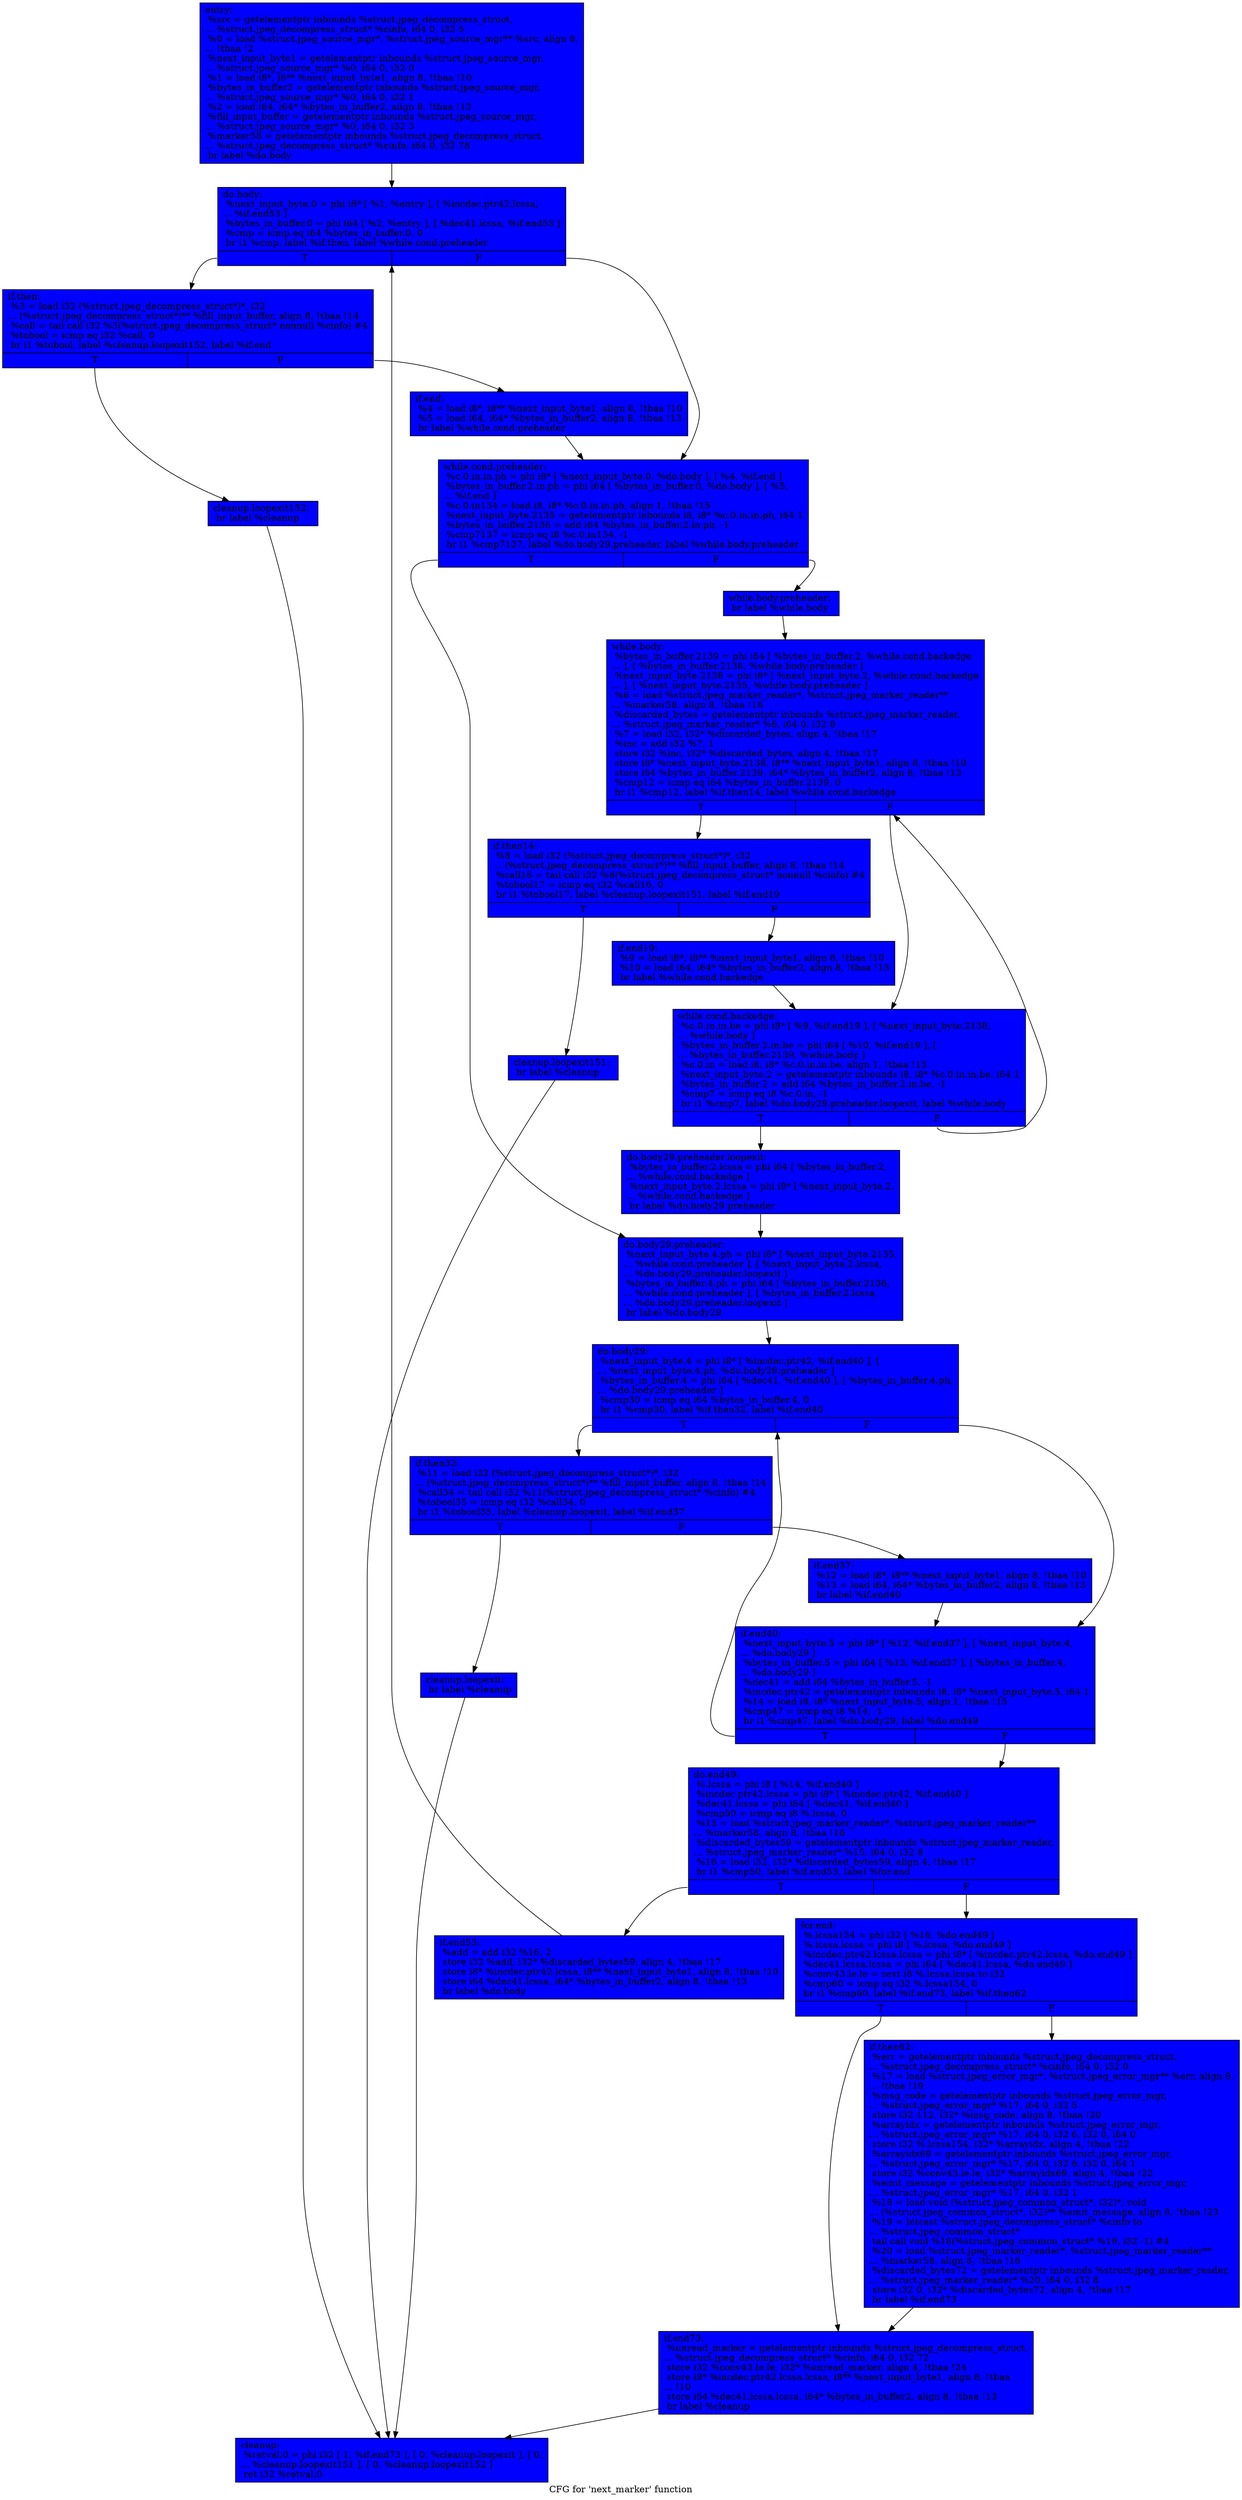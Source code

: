 digraph "CFG for 'next_marker' function" {
	label="CFG for 'next_marker' function";

	Node0x6913450 [shape=record, style = filled, fillcolor = blue, label="{entry:\l  %src = getelementptr inbounds %struct.jpeg_decompress_struct,\l... %struct.jpeg_decompress_struct* %cinfo, i64 0, i32 5\l  %0 = load %struct.jpeg_source_mgr*, %struct.jpeg_source_mgr** %src, align 8,\l... !tbaa !2\l  %next_input_byte1 = getelementptr inbounds %struct.jpeg_source_mgr,\l... %struct.jpeg_source_mgr* %0, i64 0, i32 0\l  %1 = load i8*, i8** %next_input_byte1, align 8, !tbaa !10\l  %bytes_in_buffer2 = getelementptr inbounds %struct.jpeg_source_mgr,\l... %struct.jpeg_source_mgr* %0, i64 0, i32 1\l  %2 = load i64, i64* %bytes_in_buffer2, align 8, !tbaa !13\l  %fill_input_buffer = getelementptr inbounds %struct.jpeg_source_mgr,\l... %struct.jpeg_source_mgr* %0, i64 0, i32 3\l  %marker58 = getelementptr inbounds %struct.jpeg_decompress_struct,\l... %struct.jpeg_decompress_struct* %cinfo, i64 0, i32 78\l  br label %do.body\l}"];
	Node0x6913450 -> Node0x6913d00;
	Node0x6913d00 [shape=record, style = filled, fillcolor = blue, label="{do.body:                                          \l  %next_input_byte.0 = phi i8* [ %1, %entry ], [ %incdec.ptr42.lcssa,\l... %if.end53 ]\l  %bytes_in_buffer.0 = phi i64 [ %2, %entry ], [ %dec41.lcssa, %if.end53 ]\l  %cmp = icmp eq i64 %bytes_in_buffer.0, 0\l  br i1 %cmp, label %if.then, label %while.cond.preheader\l|{<s0>T|<s1>F}}"];
	Node0x6913d00:s0 -> Node0x69142e0;
	Node0x6913d00:s1 -> Node0x69133b0;
	Node0x69142e0 [shape=record, style = filled, fillcolor = blue, label="{if.then:                                          \l  %3 = load i32 (%struct.jpeg_decompress_struct*)*, i32\l... (%struct.jpeg_decompress_struct*)** %fill_input_buffer, align 8, !tbaa !14\l  %call = tail call i32 %3(%struct.jpeg_decompress_struct* nonnull %cinfo) #4\l  %tobool = icmp eq i32 %call, 0\l  br i1 %tobool, label %cleanup.loopexit152, label %if.end\l|{<s0>T|<s1>F}}"];
	Node0x69142e0:s0 -> Node0x69148f0;
	Node0x69142e0:s1 -> Node0x69149c0;
	Node0x69149c0 [shape=record, style = filled, fillcolor = blue, label="{if.end:                                           \l  %4 = load i8*, i8** %next_input_byte1, align 8, !tbaa !10\l  %5 = load i64, i64* %bytes_in_buffer2, align 8, !tbaa !13\l  br label %while.cond.preheader\l}"];
	Node0x69149c0 -> Node0x69133b0;
	Node0x69133b0 [shape=record, style = filled, fillcolor = blue, label="{while.cond.preheader:                             \l  %c.0.in.in.ph = phi i8* [ %next_input_byte.0, %do.body ], [ %4, %if.end ]\l  %bytes_in_buffer.2.in.ph = phi i64 [ %bytes_in_buffer.0, %do.body ], [ %5,\l... %if.end ]\l  %c.0.in134 = load i8, i8* %c.0.in.in.ph, align 1, !tbaa !15\l  %next_input_byte.2135 = getelementptr inbounds i8, i8* %c.0.in.in.ph, i64 1\l  %bytes_in_buffer.2136 = add i64 %bytes_in_buffer.2.in.ph, -1\l  %cmp7137 = icmp eq i8 %c.0.in134, -1\l  br i1 %cmp7137, label %do.body29.preheader, label %while.body.preheader\l|{<s0>T|<s1>F}}"];
	Node0x69133b0:s0 -> Node0x6915e10;
	Node0x69133b0:s1 -> Node0x69143d0;
	Node0x69143d0 [shape=record, style = filled, fillcolor = blue, label="{while.body.preheader:                             \l  br label %while.body\l}"];
	Node0x69143d0 -> Node0x6916240;
	Node0x6916240 [shape=record, style = filled, fillcolor = blue, label="{while.body:                                       \l  %bytes_in_buffer.2139 = phi i64 [ %bytes_in_buffer.2, %while.cond.backedge\l... ], [ %bytes_in_buffer.2136, %while.body.preheader ]\l  %next_input_byte.2138 = phi i8* [ %next_input_byte.2, %while.cond.backedge\l... ], [ %next_input_byte.2135, %while.body.preheader ]\l  %6 = load %struct.jpeg_marker_reader*, %struct.jpeg_marker_reader**\l... %marker58, align 8, !tbaa !16\l  %discarded_bytes = getelementptr inbounds %struct.jpeg_marker_reader,\l... %struct.jpeg_marker_reader* %6, i64 0, i32 8\l  %7 = load i32, i32* %discarded_bytes, align 4, !tbaa !17\l  %inc = add i32 %7, 1\l  store i32 %inc, i32* %discarded_bytes, align 4, !tbaa !17\l  store i8* %next_input_byte.2138, i8** %next_input_byte1, align 8, !tbaa !10\l  store i64 %bytes_in_buffer.2139, i64* %bytes_in_buffer2, align 8, !tbaa !13\l  %cmp12 = icmp eq i64 %bytes_in_buffer.2139, 0\l  br i1 %cmp12, label %if.then14, label %while.cond.backedge\l|{<s0>T|<s1>F}}"];
	Node0x6916240:s0 -> Node0x6917c30;
	Node0x6916240:s1 -> Node0x6916360;
	Node0x6917c30 [shape=record, style = filled, fillcolor = blue, label="{if.then14:                                        \l  %8 = load i32 (%struct.jpeg_decompress_struct*)*, i32\l... (%struct.jpeg_decompress_struct*)** %fill_input_buffer, align 8, !tbaa !14\l  %call16 = tail call i32 %8(%struct.jpeg_decompress_struct* nonnull %cinfo) #4\l  %tobool17 = icmp eq i32 %call16, 0\l  br i1 %tobool17, label %cleanup.loopexit151, label %if.end19\l|{<s0>T|<s1>F}}"];
	Node0x6917c30:s0 -> Node0x6918550;
	Node0x6917c30:s1 -> Node0x6918650;
	Node0x6918650 [shape=record, style = filled, fillcolor = blue, label="{if.end19:                                         \l  %9 = load i8*, i8** %next_input_byte1, align 8, !tbaa !10\l  %10 = load i64, i64* %bytes_in_buffer2, align 8, !tbaa !13\l  br label %while.cond.backedge\l}"];
	Node0x6918650 -> Node0x6916360;
	Node0x6916360 [shape=record, style = filled, fillcolor = blue, label="{while.cond.backedge:                              \l  %c.0.in.in.be = phi i8* [ %9, %if.end19 ], [ %next_input_byte.2138,\l... %while.body ]\l  %bytes_in_buffer.2.in.be = phi i64 [ %10, %if.end19 ], [\l... %bytes_in_buffer.2139, %while.body ]\l  %c.0.in = load i8, i8* %c.0.in.in.be, align 1, !tbaa !15\l  %next_input_byte.2 = getelementptr inbounds i8, i8* %c.0.in.in.be, i64 1\l  %bytes_in_buffer.2 = add i64 %bytes_in_buffer.2.in.be, -1\l  %cmp7 = icmp eq i8 %c.0.in, -1\l  br i1 %cmp7, label %do.body29.preheader.loopexit, label %while.body\l|{<s0>T|<s1>F}}"];
	Node0x6916360:s0 -> Node0x6919240;
	Node0x6916360:s1 -> Node0x6916240;
	Node0x6919240 [shape=record, style = filled, fillcolor = blue, label="{do.body29.preheader.loopexit:                     \l  %bytes_in_buffer.2.lcssa = phi i64 [ %bytes_in_buffer.2,\l... %while.cond.backedge ]\l  %next_input_byte.2.lcssa = phi i8* [ %next_input_byte.2,\l... %while.cond.backedge ]\l  br label %do.body29.preheader\l}"];
	Node0x6919240 -> Node0x6915e10;
	Node0x6915e10 [shape=record, style = filled, fillcolor = blue, label="{do.body29.preheader:                              \l  %next_input_byte.4.ph = phi i8* [ %next_input_byte.2135,\l... %while.cond.preheader ], [ %next_input_byte.2.lcssa,\l... %do.body29.preheader.loopexit ]\l  %bytes_in_buffer.4.ph = phi i64 [ %bytes_in_buffer.2136,\l... %while.cond.preheader ], [ %bytes_in_buffer.2.lcssa,\l... %do.body29.preheader.loopexit ]\l  br label %do.body29\l}"];
	Node0x6915e10 -> Node0x6915e90;
	Node0x6915e90 [shape=record, style = filled, fillcolor = blue, label="{do.body29:                                        \l  %next_input_byte.4 = phi i8* [ %incdec.ptr42, %if.end40 ], [\l... %next_input_byte.4.ph, %do.body29.preheader ]\l  %bytes_in_buffer.4 = phi i64 [ %dec41, %if.end40 ], [ %bytes_in_buffer.4.ph,\l... %do.body29.preheader ]\l  %cmp30 = icmp eq i64 %bytes_in_buffer.4, 0\l  br i1 %cmp30, label %if.then32, label %if.end40\l|{<s0>T|<s1>F}}"];
	Node0x6915e90:s0 -> Node0x6919dc0;
	Node0x6915e90:s1 -> Node0x6915fd0;
	Node0x6919dc0 [shape=record, style = filled, fillcolor = blue, label="{if.then32:                                        \l  %11 = load i32 (%struct.jpeg_decompress_struct*)*, i32\l... (%struct.jpeg_decompress_struct*)** %fill_input_buffer, align 8, !tbaa !14\l  %call34 = tail call i32 %11(%struct.jpeg_decompress_struct* %cinfo) #4\l  %tobool35 = icmp eq i32 %call34, 0\l  br i1 %tobool35, label %cleanup.loopexit, label %if.end37\l|{<s0>T|<s1>F}}"];
	Node0x6919dc0:s0 -> Node0x691a0b0;
	Node0x6919dc0:s1 -> Node0x691a1b0;
	Node0x691a1b0 [shape=record, style = filled, fillcolor = blue, label="{if.end37:                                         \l  %12 = load i8*, i8** %next_input_byte1, align 8, !tbaa !10\l  %13 = load i64, i64* %bytes_in_buffer2, align 8, !tbaa !13\l  br label %if.end40\l}"];
	Node0x691a1b0 -> Node0x6915fd0;
	Node0x6915fd0 [shape=record, style = filled, fillcolor = blue, label="{if.end40:                                         \l  %next_input_byte.5 = phi i8* [ %12, %if.end37 ], [ %next_input_byte.4,\l... %do.body29 ]\l  %bytes_in_buffer.5 = phi i64 [ %13, %if.end37 ], [ %bytes_in_buffer.4,\l... %do.body29 ]\l  %dec41 = add i64 %bytes_in_buffer.5, -1\l  %incdec.ptr42 = getelementptr inbounds i8, i8* %next_input_byte.5, i64 1\l  %14 = load i8, i8* %next_input_byte.5, align 1, !tbaa !15\l  %cmp47 = icmp eq i8 %14, -1\l  br i1 %cmp47, label %do.body29, label %do.end49\l|{<s0>T|<s1>F}}"];
	Node0x6915fd0:s0 -> Node0x6915e90;
	Node0x6915fd0:s1 -> Node0x691a720;
	Node0x691a720 [shape=record, style = filled, fillcolor = blue, label="{do.end49:                                         \l  %.lcssa = phi i8 [ %14, %if.end40 ]\l  %incdec.ptr42.lcssa = phi i8* [ %incdec.ptr42, %if.end40 ]\l  %dec41.lcssa = phi i64 [ %dec41, %if.end40 ]\l  %cmp50 = icmp eq i8 %.lcssa, 0\l  %15 = load %struct.jpeg_marker_reader*, %struct.jpeg_marker_reader**\l... %marker58, align 8, !tbaa !16\l  %discarded_bytes59 = getelementptr inbounds %struct.jpeg_marker_reader,\l... %struct.jpeg_marker_reader* %15, i64 0, i32 8\l  %16 = load i32, i32* %discarded_bytes59, align 4, !tbaa !17\l  br i1 %cmp50, label %if.end53, label %for.end\l|{<s0>T|<s1>F}}"];
	Node0x691a720:s0 -> Node0x6913ed0;
	Node0x691a720:s1 -> Node0x6918380;
	Node0x6913ed0 [shape=record, style = filled, fillcolor = blue, label="{if.end53:                                         \l  %add = add i32 %16, 2\l  store i32 %add, i32* %discarded_bytes59, align 4, !tbaa !17\l  store i8* %incdec.ptr42.lcssa, i8** %next_input_byte1, align 8, !tbaa !10\l  store i64 %dec41.lcssa, i64* %bytes_in_buffer2, align 8, !tbaa !13\l  br label %do.body\l}"];
	Node0x6913ed0 -> Node0x6913d00;
	Node0x6918380 [shape=record, style = filled, fillcolor = blue, label="{for.end:                                          \l  %.lcssa154 = phi i32 [ %16, %do.end49 ]\l  %.lcssa.lcssa = phi i8 [ %.lcssa, %do.end49 ]\l  %incdec.ptr42.lcssa.lcssa = phi i8* [ %incdec.ptr42.lcssa, %do.end49 ]\l  %dec41.lcssa.lcssa = phi i64 [ %dec41.lcssa, %do.end49 ]\l  %conv43.le.le = zext i8 %.lcssa.lcssa to i32\l  %cmp60 = icmp eq i32 %.lcssa154, 0\l  br i1 %cmp60, label %if.end73, label %if.then62\l|{<s0>T|<s1>F}}"];
	Node0x6918380:s0 -> Node0x690b270;
	Node0x6918380:s1 -> Node0x690b350;
	Node0x690b350 [shape=record, style = filled, fillcolor = blue, label="{if.then62:                                        \l  %err = getelementptr inbounds %struct.jpeg_decompress_struct,\l... %struct.jpeg_decompress_struct* %cinfo, i64 0, i32 0\l  %17 = load %struct.jpeg_error_mgr*, %struct.jpeg_error_mgr** %err, align 8,\l... !tbaa !19\l  %msg_code = getelementptr inbounds %struct.jpeg_error_mgr,\l... %struct.jpeg_error_mgr* %17, i64 0, i32 5\l  store i32 112, i32* %msg_code, align 8, !tbaa !20\l  %arrayidx = getelementptr inbounds %struct.jpeg_error_mgr,\l... %struct.jpeg_error_mgr* %17, i64 0, i32 6, i32 0, i64 0\l  store i32 %.lcssa154, i32* %arrayidx, align 4, !tbaa !22\l  %arrayidx69 = getelementptr inbounds %struct.jpeg_error_mgr,\l... %struct.jpeg_error_mgr* %17, i64 0, i32 6, i32 0, i64 1\l  store i32 %conv43.le.le, i32* %arrayidx69, align 4, !tbaa !22\l  %emit_message = getelementptr inbounds %struct.jpeg_error_mgr,\l... %struct.jpeg_error_mgr* %17, i64 0, i32 1\l  %18 = load void (%struct.jpeg_common_struct*, i32)*, void\l... (%struct.jpeg_common_struct*, i32)** %emit_message, align 8, !tbaa !23\l  %19 = bitcast %struct.jpeg_decompress_struct* %cinfo to\l... %struct.jpeg_common_struct*\l  tail call void %18(%struct.jpeg_common_struct* %19, i32 -1) #4\l  %20 = load %struct.jpeg_marker_reader*, %struct.jpeg_marker_reader**\l... %marker58, align 8, !tbaa !16\l  %discarded_bytes72 = getelementptr inbounds %struct.jpeg_marker_reader,\l... %struct.jpeg_marker_reader* %20, i64 0, i32 8\l  store i32 0, i32* %discarded_bytes72, align 4, !tbaa !17\l  br label %if.end73\l}"];
	Node0x690b350 -> Node0x690b270;
	Node0x690b270 [shape=record, style = filled, fillcolor = blue, label="{if.end73:                                         \l  %unread_marker = getelementptr inbounds %struct.jpeg_decompress_struct,\l... %struct.jpeg_decompress_struct* %cinfo, i64 0, i32 72\l  store i32 %conv43.le.le, i32* %unread_marker, align 4, !tbaa !24\l  store i8* %incdec.ptr42.lcssa.lcssa, i8** %next_input_byte1, align 8, !tbaa\l... !10\l  store i64 %dec41.lcssa.lcssa, i64* %bytes_in_buffer2, align 8, !tbaa !13\l  br label %cleanup\l}"];
	Node0x690b270 -> Node0x691d730;
	Node0x691a0b0 [shape=record, style = filled, fillcolor = blue, label="{cleanup.loopexit:                                 \l  br label %cleanup\l}"];
	Node0x691a0b0 -> Node0x691d730;
	Node0x6918550 [shape=record, style = filled, fillcolor = blue, label="{cleanup.loopexit151:                              \l  br label %cleanup\l}"];
	Node0x6918550 -> Node0x691d730;
	Node0x69148f0 [shape=record, style = filled, fillcolor = blue, label="{cleanup.loopexit152:                              \l  br label %cleanup\l}"];
	Node0x69148f0 -> Node0x691d730;
	Node0x691d730 [shape=record, style = filled, fillcolor = blue, label="{cleanup:                                          \l  %retval.0 = phi i32 [ 1, %if.end73 ], [ 0, %cleanup.loopexit ], [ 0,\l... %cleanup.loopexit151 ], [ 0, %cleanup.loopexit152 ]\l  ret i32 %retval.0\l}"];
}
